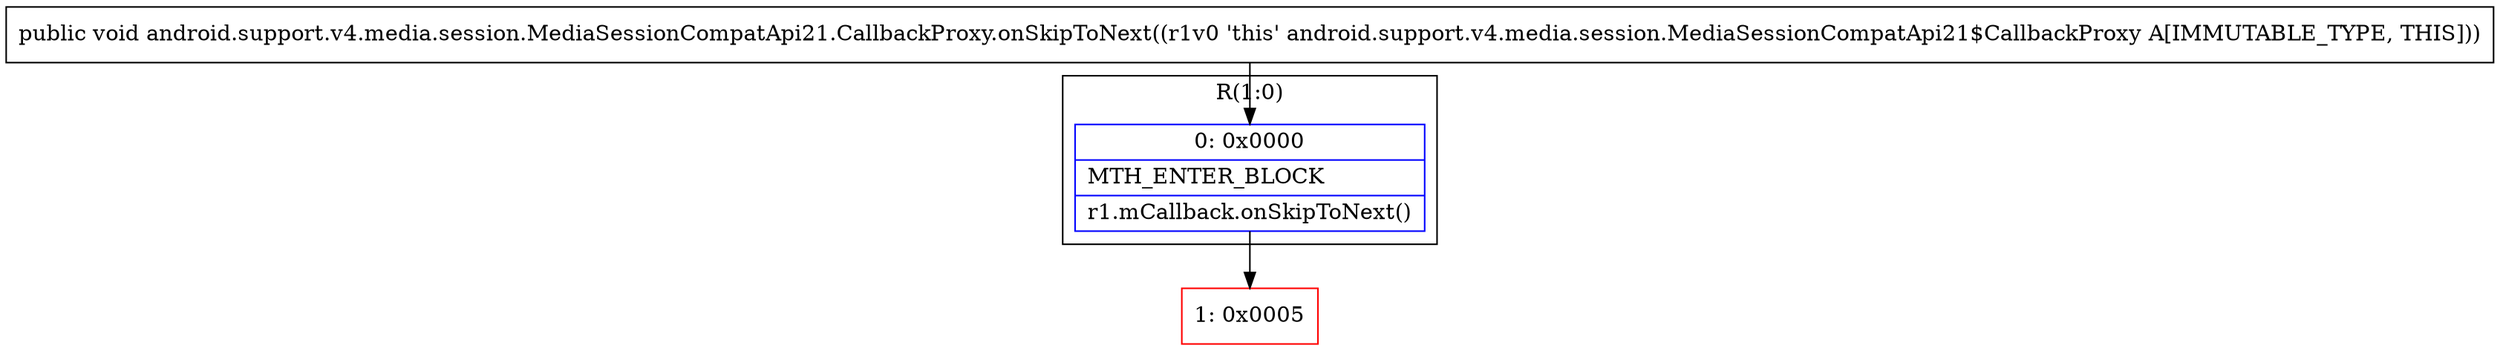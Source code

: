 digraph "CFG forandroid.support.v4.media.session.MediaSessionCompatApi21.CallbackProxy.onSkipToNext()V" {
subgraph cluster_Region_422685791 {
label = "R(1:0)";
node [shape=record,color=blue];
Node_0 [shape=record,label="{0\:\ 0x0000|MTH_ENTER_BLOCK\l|r1.mCallback.onSkipToNext()\l}"];
}
Node_1 [shape=record,color=red,label="{1\:\ 0x0005}"];
MethodNode[shape=record,label="{public void android.support.v4.media.session.MediaSessionCompatApi21.CallbackProxy.onSkipToNext((r1v0 'this' android.support.v4.media.session.MediaSessionCompatApi21$CallbackProxy A[IMMUTABLE_TYPE, THIS])) }"];
MethodNode -> Node_0;
Node_0 -> Node_1;
}


